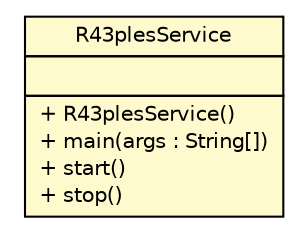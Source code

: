#!/usr/local/bin/dot
#
# Class diagram 
# Generated by UMLGraph version R5_6-24-gf6e263 (http://www.umlgraph.org/)
#

digraph G {
	edge [fontname="Helvetica",fontsize=10,labelfontname="Helvetica",labelfontsize=10];
	node [fontname="Helvetica",fontsize=10,shape=plaintext];
	nodesep=0.25;
	ranksep=0.5;
	// de.tud.plt.r43ples.R43plesService
	c4263 [label=<<table title="de.tud.plt.r43ples.R43plesService" border="0" cellborder="1" cellspacing="0" cellpadding="2" port="p" bgcolor="lemonChiffon" href="./R43plesService.html">
		<tr><td><table border="0" cellspacing="0" cellpadding="1">
<tr><td align="center" balign="center"> R43plesService </td></tr>
		</table></td></tr>
		<tr><td><table border="0" cellspacing="0" cellpadding="1">
<tr><td align="left" balign="left">  </td></tr>
		</table></td></tr>
		<tr><td><table border="0" cellspacing="0" cellpadding="1">
<tr><td align="left" balign="left"> + R43plesService() </td></tr>
<tr><td align="left" balign="left"> + main(args : String[]) </td></tr>
<tr><td align="left" balign="left"> + start() </td></tr>
<tr><td align="left" balign="left"> + stop() </td></tr>
		</table></td></tr>
		</table>>, URL="./R43plesService.html", fontname="Helvetica", fontcolor="black", fontsize=10.0];
}

